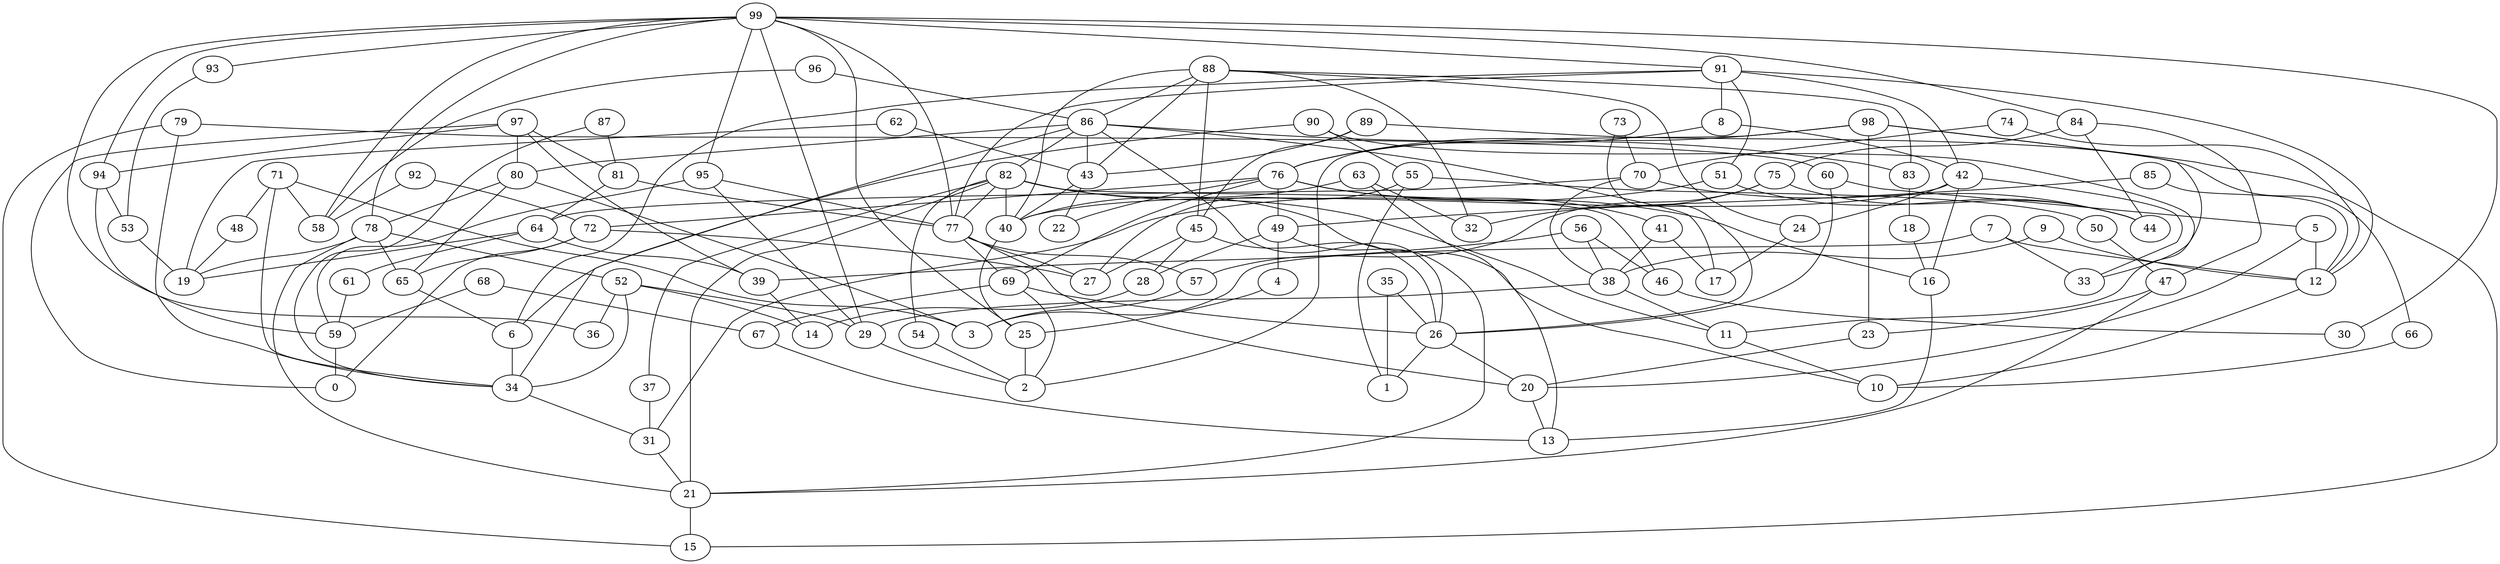 digraph GG_graph {

subgraph G_graph {
edge [color = black]
"48" -> "19" [dir = none]
"68" -> "59" [dir = none]
"68" -> "67" [dir = none]
"41" -> "17" [dir = none]
"41" -> "38" [dir = none]
"89" -> "66" [dir = none]
"89" -> "45" [dir = none]
"89" -> "43" [dir = none]
"71" -> "58" [dir = none]
"71" -> "34" [dir = none]
"71" -> "3" [dir = none]
"71" -> "48" [dir = none]
"5" -> "12" [dir = none]
"5" -> "20" [dir = none]
"76" -> "72" [dir = none]
"76" -> "22" [dir = none]
"76" -> "69" [dir = none]
"76" -> "16" [dir = none]
"76" -> "41" [dir = none]
"76" -> "49" [dir = none]
"49" -> "4" [dir = none]
"49" -> "28" [dir = none]
"73" -> "70" [dir = none]
"73" -> "26" [dir = none]
"18" -> "16" [dir = none]
"24" -> "17" [dir = none]
"54" -> "2" [dir = none]
"82" -> "40" [dir = none]
"82" -> "46" [dir = none]
"82" -> "77" [dir = none]
"82" -> "10" [dir = none]
"82" -> "11" [dir = none]
"82" -> "37" [dir = none]
"82" -> "21" [dir = none]
"82" -> "54" [dir = none]
"90" -> "55" [dir = none]
"90" -> "6" [dir = none]
"90" -> "11" [dir = none]
"11" -> "10" [dir = none]
"62" -> "19" [dir = none]
"62" -> "43" [dir = none]
"55" -> "1" [dir = none]
"55" -> "27" [dir = none]
"55" -> "50" [dir = none]
"60" -> "26" [dir = none]
"60" -> "5" [dir = none]
"9" -> "12" [dir = none]
"9" -> "38" [dir = none]
"40" -> "25" [dir = none]
"35" -> "26" [dir = none]
"35" -> "1" [dir = none]
"8" -> "76" [dir = none]
"8" -> "42" [dir = none]
"83" -> "18" [dir = none]
"42" -> "24" [dir = none]
"42" -> "40" [dir = none]
"42" -> "33" [dir = none]
"42" -> "16" [dir = none]
"80" -> "78" [dir = none]
"80" -> "65" [dir = none]
"80" -> "3" [dir = none]
"12" -> "10" [dir = none]
"52" -> "29" [dir = none]
"52" -> "14" [dir = none]
"52" -> "34" [dir = none]
"52" -> "36" [dir = none]
"47" -> "23" [dir = none]
"47" -> "21" [dir = none]
"96" -> "86" [dir = none]
"96" -> "58" [dir = none]
"43" -> "22" [dir = none]
"63" -> "40" [dir = none]
"63" -> "32" [dir = none]
"63" -> "13" [dir = none]
"78" -> "19" [dir = none]
"78" -> "52" [dir = none]
"78" -> "65" [dir = none]
"78" -> "21" [dir = none]
"23" -> "20" [dir = none]
"85" -> "49" [dir = none]
"85" -> "12" [dir = none]
"26" -> "20" [dir = none]
"26" -> "1" [dir = none]
"21" -> "15" [dir = none]
"25" -> "2" [dir = none]
"4" -> "25" [dir = none]
"51" -> "44" [dir = none]
"51" -> "31" [dir = none]
"34" -> "31" [dir = none]
"64" -> "39" [dir = none]
"64" -> "61" [dir = none]
"64" -> "19" [dir = none]
"97" -> "0" [dir = none]
"97" -> "80" [dir = none]
"97" -> "94" [dir = none]
"97" -> "81" [dir = none]
"97" -> "39" [dir = none]
"86" -> "83" [dir = none]
"86" -> "34" [dir = none]
"86" -> "80" [dir = none]
"86" -> "26" [dir = none]
"86" -> "82" [dir = none]
"86" -> "43" [dir = none]
"86" -> "17" [dir = none]
"20" -> "13" [dir = none]
"53" -> "19" [dir = none]
"72" -> "27" [dir = none]
"72" -> "65" [dir = none]
"72" -> "0" [dir = none]
"7" -> "33" [dir = none]
"7" -> "3" [dir = none]
"7" -> "12" [dir = none]
"65" -> "6" [dir = none]
"87" -> "34" [dir = none]
"87" -> "81" [dir = none]
"92" -> "58" [dir = none]
"92" -> "72" [dir = none]
"50" -> "47" [dir = none]
"67" -> "13" [dir = none]
"59" -> "0" [dir = none]
"91" -> "8" [dir = none]
"91" -> "51" [dir = none]
"91" -> "6" [dir = none]
"91" -> "12" [dir = none]
"91" -> "42" [dir = none]
"91" -> "77" [dir = none]
"46" -> "30" [dir = none]
"37" -> "31" [dir = none]
"77" -> "69" [dir = none]
"77" -> "57" [dir = none]
"77" -> "20" [dir = none]
"77" -> "27" [dir = none]
"95" -> "29" [dir = none]
"95" -> "59" [dir = none]
"95" -> "77" [dir = none]
"69" -> "26" [dir = none]
"69" -> "67" [dir = none]
"69" -> "2" [dir = none]
"81" -> "77" [dir = none]
"81" -> "64" [dir = none]
"70" -> "64" [dir = none]
"70" -> "44" [dir = none]
"70" -> "38" [dir = none]
"66" -> "10" [dir = none]
"93" -> "53" [dir = none]
"84" -> "47" [dir = none]
"84" -> "75" [dir = none]
"84" -> "44" [dir = none]
"79" -> "34" [dir = none]
"79" -> "60" [dir = none]
"79" -> "15" [dir = none]
"56" -> "38" [dir = none]
"56" -> "39" [dir = none]
"56" -> "46" [dir = none]
"99" -> "93" [dir = none]
"99" -> "94" [dir = none]
"99" -> "25" [dir = none]
"99" -> "77" [dir = none]
"99" -> "91" [dir = none]
"99" -> "29" [dir = none]
"99" -> "78" [dir = none]
"99" -> "84" [dir = none]
"99" -> "58" [dir = none]
"99" -> "36" [dir = none]
"99" -> "30" [dir = none]
"99" -> "95" [dir = none]
"29" -> "2" [dir = none]
"74" -> "70" [dir = none]
"74" -> "12" [dir = none]
"16" -> "13" [dir = none]
"6" -> "34" [dir = none]
"98" -> "15" [dir = none]
"98" -> "23" [dir = none]
"98" -> "2" [dir = none]
"98" -> "76" [dir = none]
"98" -> "33" [dir = none]
"28" -> "14" [dir = none]
"88" -> "24" [dir = none]
"88" -> "43" [dir = none]
"88" -> "86" [dir = none]
"88" -> "40" [dir = none]
"88" -> "32" [dir = none]
"88" -> "45" [dir = none]
"88" -> "83" [dir = none]
"31" -> "21" [dir = none]
"45" -> "26" [dir = none]
"45" -> "27" [dir = none]
"45" -> "28" [dir = none]
"57" -> "3" [dir = none]
"39" -> "14" [dir = none]
"75" -> "32" [dir = none]
"75" -> "44" [dir = none]
"75" -> "57" [dir = none]
"94" -> "59" [dir = none]
"94" -> "53" [dir = none]
"38" -> "11" [dir = none]
"38" -> "29" [dir = none]
"61" -> "59" [dir = none]
"43" -> "40" [dir = none]
"49" -> "21" [dir = none]
}

}
